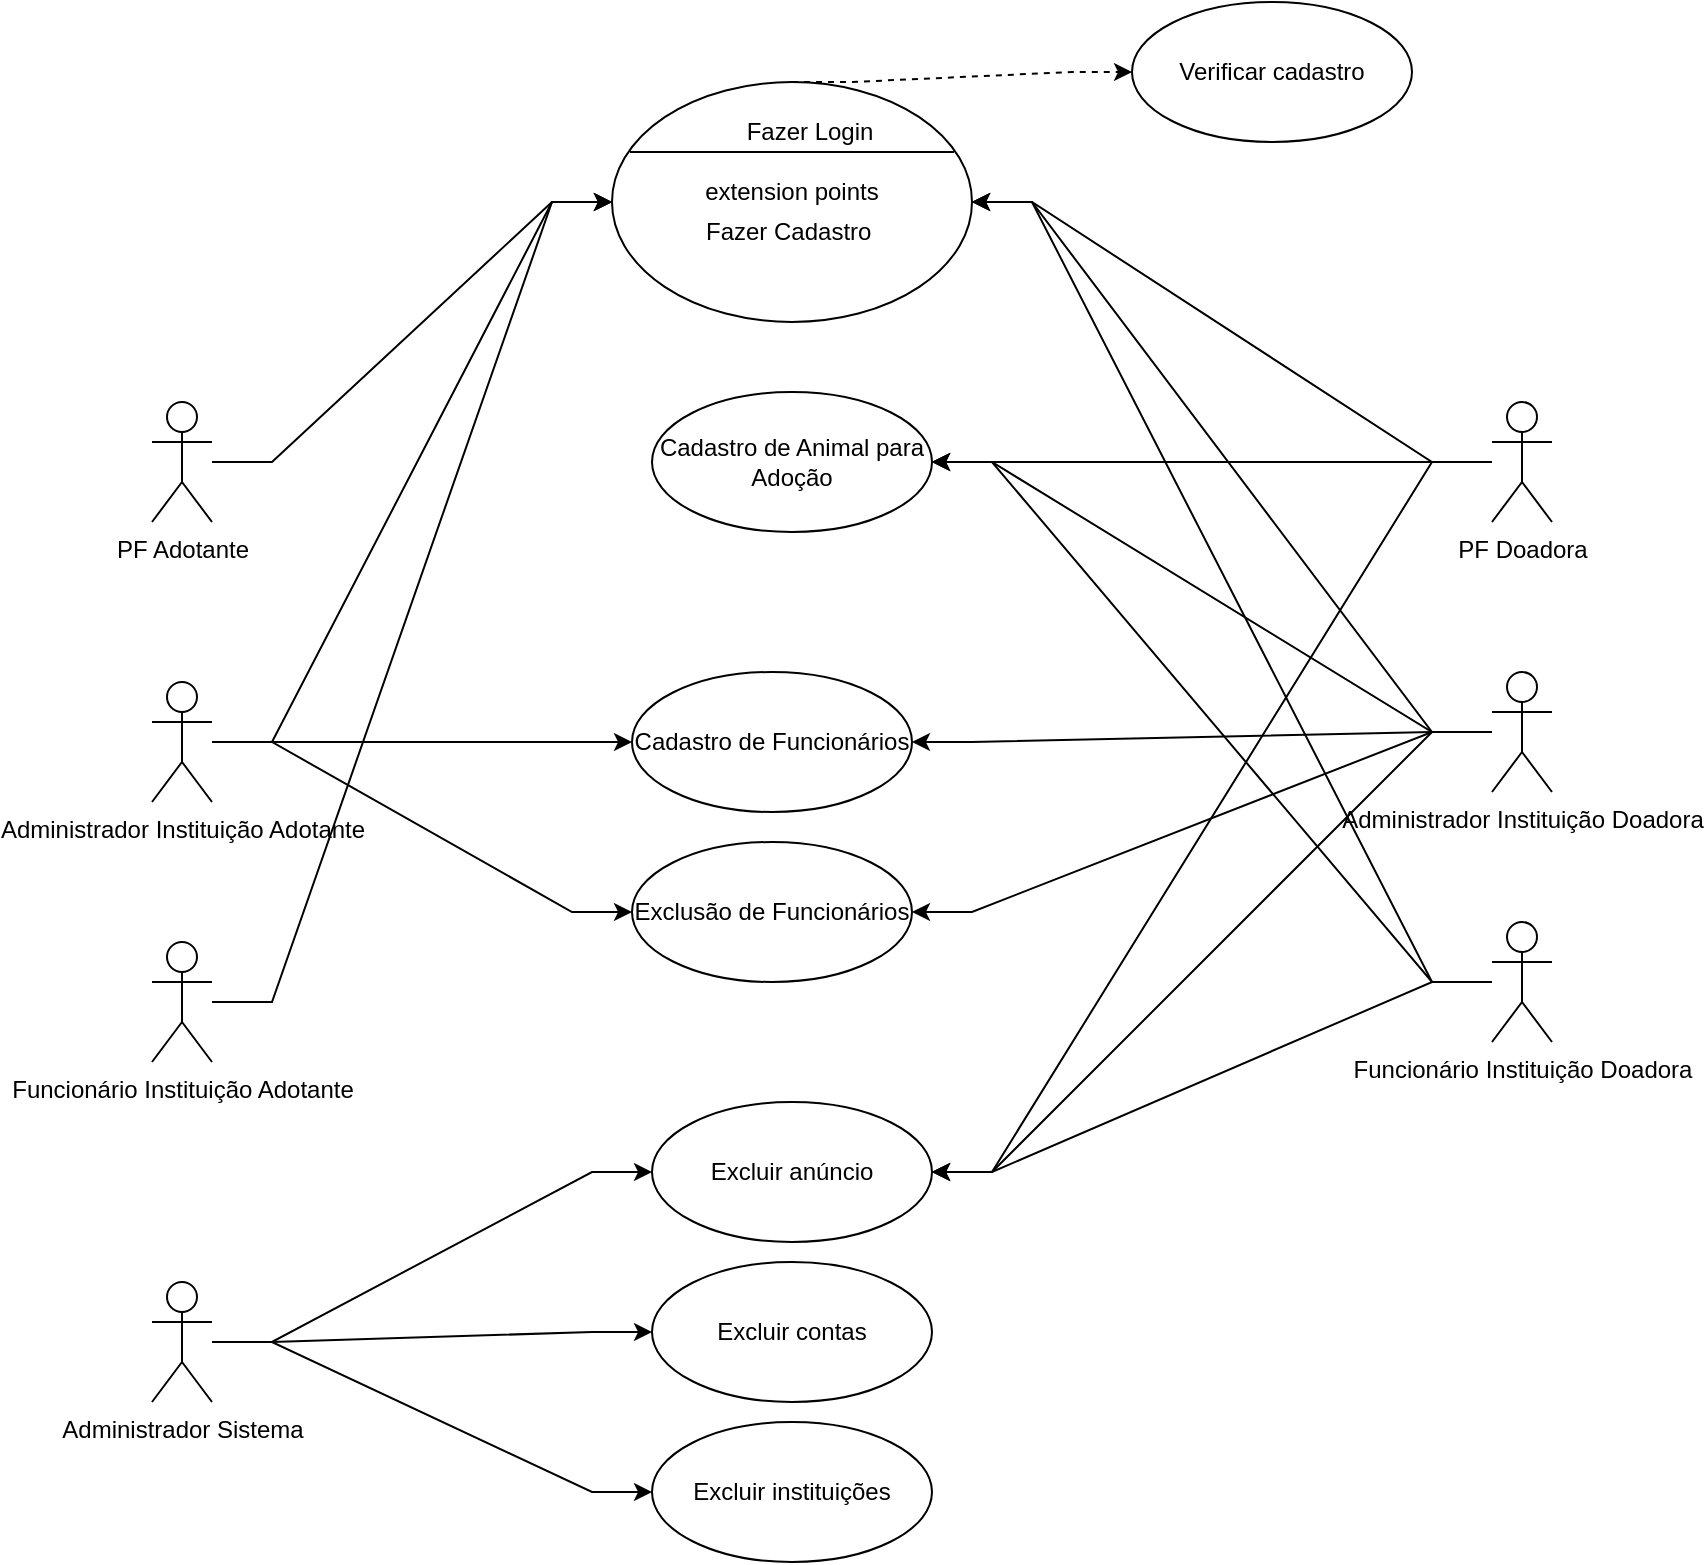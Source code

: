 <mxfile version="26.0.4">
  <diagram id="qbLD6MvRRH6Uopje16A_" name="Página-1">
    <mxGraphModel dx="2261" dy="884" grid="1" gridSize="10" guides="1" tooltips="1" connect="1" arrows="1" fold="1" page="1" pageScale="1" pageWidth="827" pageHeight="1169" math="0" shadow="0">
      <root>
        <mxCell id="0" />
        <mxCell id="1" parent="0" />
        <mxCell id="rOPLHnwD_URoB-REVG2p-28" style="edgeStyle=entityRelationEdgeStyle;rounded=0;orthogonalLoop=1;jettySize=auto;html=1;entryX=0;entryY=0.5;entryDx=0;entryDy=0;" parent="1" source="rOPLHnwD_URoB-REVG2p-1" target="rOPLHnwD_URoB-REVG2p-19" edge="1">
          <mxGeometry relative="1" as="geometry" />
        </mxCell>
        <mxCell id="rOPLHnwD_URoB-REVG2p-1" value="PF Adotante" style="shape=umlActor;verticalLabelPosition=bottom;verticalAlign=top;html=1;outlineConnect=0;" parent="1" vertex="1">
          <mxGeometry x="-330" y="640" width="30" height="60" as="geometry" />
        </mxCell>
        <mxCell id="rOPLHnwD_URoB-REVG2p-18" style="rounded=0;orthogonalLoop=1;jettySize=auto;html=1;entryX=0;entryY=0.5;entryDx=0;entryDy=0;edgeStyle=entityRelationEdgeStyle;strokeColor=default;" parent="1" source="rOPLHnwD_URoB-REVG2p-2" target="rOPLHnwD_URoB-REVG2p-10" edge="1">
          <mxGeometry relative="1" as="geometry" />
        </mxCell>
        <mxCell id="rOPLHnwD_URoB-REVG2p-29" style="edgeStyle=entityRelationEdgeStyle;rounded=0;orthogonalLoop=1;jettySize=auto;html=1;entryX=0;entryY=0.5;entryDx=0;entryDy=0;" parent="1" source="rOPLHnwD_URoB-REVG2p-2" target="rOPLHnwD_URoB-REVG2p-19" edge="1">
          <mxGeometry relative="1" as="geometry">
            <mxPoint x="-130" y="620" as="targetPoint" />
          </mxGeometry>
        </mxCell>
        <mxCell id="YUd78-qt3cvMNxqhrN3Y-9" style="edgeStyle=entityRelationEdgeStyle;rounded=0;orthogonalLoop=1;jettySize=auto;html=1;entryX=0;entryY=0.5;entryDx=0;entryDy=0;" edge="1" parent="1" source="rOPLHnwD_URoB-REVG2p-2" target="YUd78-qt3cvMNxqhrN3Y-8">
          <mxGeometry relative="1" as="geometry" />
        </mxCell>
        <mxCell id="rOPLHnwD_URoB-REVG2p-2" value="Administrador Instituição Adotante" style="shape=umlActor;verticalLabelPosition=bottom;verticalAlign=top;html=1;outlineConnect=0;" parent="1" vertex="1">
          <mxGeometry x="-330" y="780" width="30" height="60" as="geometry" />
        </mxCell>
        <mxCell id="rOPLHnwD_URoB-REVG2p-8" style="edgeStyle=entityRelationEdgeStyle;rounded=0;orthogonalLoop=1;jettySize=auto;html=1;entryX=1;entryY=0.5;entryDx=0;entryDy=0;curved=0;strokeColor=default;" parent="1" source="rOPLHnwD_URoB-REVG2p-5" target="rOPLHnwD_URoB-REVG2p-7" edge="1">
          <mxGeometry relative="1" as="geometry" />
        </mxCell>
        <mxCell id="rOPLHnwD_URoB-REVG2p-30" style="edgeStyle=entityRelationEdgeStyle;rounded=0;orthogonalLoop=1;jettySize=auto;html=1;entryX=1;entryY=0.5;entryDx=0;entryDy=0;" parent="1" source="rOPLHnwD_URoB-REVG2p-5" target="rOPLHnwD_URoB-REVG2p-19" edge="1">
          <mxGeometry relative="1" as="geometry" />
        </mxCell>
        <mxCell id="YUd78-qt3cvMNxqhrN3Y-11" style="edgeStyle=entityRelationEdgeStyle;rounded=0;orthogonalLoop=1;jettySize=auto;html=1;entryX=1;entryY=0.5;entryDx=0;entryDy=0;" edge="1" parent="1" source="rOPLHnwD_URoB-REVG2p-5" target="YUd78-qt3cvMNxqhrN3Y-1">
          <mxGeometry relative="1" as="geometry" />
        </mxCell>
        <mxCell id="rOPLHnwD_URoB-REVG2p-5" value="PF Doadora" style="shape=umlActor;verticalLabelPosition=bottom;verticalAlign=top;html=1;outlineConnect=0;" parent="1" vertex="1">
          <mxGeometry x="340" y="640" width="30" height="60" as="geometry" />
        </mxCell>
        <mxCell id="rOPLHnwD_URoB-REVG2p-9" style="edgeStyle=entityRelationEdgeStyle;rounded=0;orthogonalLoop=1;jettySize=auto;html=1;entryX=1;entryY=0.5;entryDx=0;entryDy=0;curved=0;strokeColor=default;" parent="1" source="rOPLHnwD_URoB-REVG2p-6" target="rOPLHnwD_URoB-REVG2p-7" edge="1">
          <mxGeometry relative="1" as="geometry" />
        </mxCell>
        <mxCell id="rOPLHnwD_URoB-REVG2p-11" style="edgeStyle=entityRelationEdgeStyle;rounded=0;orthogonalLoop=1;jettySize=auto;html=1;entryX=1;entryY=0.5;entryDx=0;entryDy=0;strokeColor=default;" parent="1" source="rOPLHnwD_URoB-REVG2p-6" target="rOPLHnwD_URoB-REVG2p-10" edge="1">
          <mxGeometry relative="1" as="geometry" />
        </mxCell>
        <mxCell id="rOPLHnwD_URoB-REVG2p-31" style="edgeStyle=entityRelationEdgeStyle;rounded=0;orthogonalLoop=1;jettySize=auto;html=1;entryX=1;entryY=0.5;entryDx=0;entryDy=0;" parent="1" source="rOPLHnwD_URoB-REVG2p-6" target="rOPLHnwD_URoB-REVG2p-19" edge="1">
          <mxGeometry relative="1" as="geometry" />
        </mxCell>
        <mxCell id="YUd78-qt3cvMNxqhrN3Y-10" style="edgeStyle=entityRelationEdgeStyle;rounded=0;orthogonalLoop=1;jettySize=auto;html=1;entryX=1;entryY=0.5;entryDx=0;entryDy=0;" edge="1" parent="1" source="rOPLHnwD_URoB-REVG2p-6" target="YUd78-qt3cvMNxqhrN3Y-8">
          <mxGeometry relative="1" as="geometry" />
        </mxCell>
        <mxCell id="YUd78-qt3cvMNxqhrN3Y-12" style="edgeStyle=entityRelationEdgeStyle;rounded=0;orthogonalLoop=1;jettySize=auto;html=1;entryX=1;entryY=0.5;entryDx=0;entryDy=0;" edge="1" parent="1" source="rOPLHnwD_URoB-REVG2p-6" target="YUd78-qt3cvMNxqhrN3Y-1">
          <mxGeometry relative="1" as="geometry">
            <mxPoint x="150" y="1040" as="targetPoint" />
          </mxGeometry>
        </mxCell>
        <mxCell id="rOPLHnwD_URoB-REVG2p-6" value="Administrador Instituição Doadora" style="shape=umlActor;verticalLabelPosition=bottom;verticalAlign=top;html=1;outlineConnect=0;" parent="1" vertex="1">
          <mxGeometry x="340" y="775" width="30" height="60" as="geometry" />
        </mxCell>
        <mxCell id="rOPLHnwD_URoB-REVG2p-7" value="Cadastro de Animal para Adoção" style="ellipse;whiteSpace=wrap;html=1;" parent="1" vertex="1">
          <mxGeometry x="-80" y="635" width="140" height="70" as="geometry" />
        </mxCell>
        <mxCell id="rOPLHnwD_URoB-REVG2p-10" value="Cadastro de Funcionários" style="ellipse;whiteSpace=wrap;html=1;" parent="1" vertex="1">
          <mxGeometry x="-90" y="775" width="140" height="70" as="geometry" />
        </mxCell>
        <mxCell id="rOPLHnwD_URoB-REVG2p-19" value="" style="shape=ellipse;container=1;horizontal=1;horizontalStack=0;resizeParent=1;resizeParentMax=0;resizeLast=0;html=1;dashed=0;collapsible=0;" parent="1" vertex="1">
          <mxGeometry x="-100" y="480" width="180" height="120" as="geometry" />
        </mxCell>
        <mxCell id="rOPLHnwD_URoB-REVG2p-20" value="Fazer Login" style="html=1;strokeColor=none;fillColor=none;align=center;verticalAlign=middle;rotatable=0;whiteSpace=wrap;" parent="rOPLHnwD_URoB-REVG2p-19" vertex="1">
          <mxGeometry x="9" y="10" width="180" height="30" as="geometry" />
        </mxCell>
        <mxCell id="rOPLHnwD_URoB-REVG2p-21" value="" style="line;strokeWidth=1;fillColor=none;rotatable=0;labelPosition=right;points=[];portConstraint=eastwest;dashed=0;resizeWidth=1;" parent="rOPLHnwD_URoB-REVG2p-19" vertex="1">
          <mxGeometry x="9" y="30" width="162" height="10" as="geometry" />
        </mxCell>
        <mxCell id="rOPLHnwD_URoB-REVG2p-22" value="extension points" style="text;html=1;align=center;verticalAlign=middle;rotatable=0;fillColor=none;strokeColor=none;whiteSpace=wrap;" parent="rOPLHnwD_URoB-REVG2p-19" vertex="1">
          <mxGeometry y="40" width="180" height="30" as="geometry" />
        </mxCell>
        <mxCell id="rOPLHnwD_URoB-REVG2p-23" value="Fazer Cadastro" style="text;html=1;align=left;verticalAlign=middle;rotatable=0;spacingLeft=25;fillColor=none;strokeColor=none;whiteSpace=wrap;" parent="rOPLHnwD_URoB-REVG2p-19" vertex="1">
          <mxGeometry x="20" y="60" width="180" height="30" as="geometry" />
        </mxCell>
        <mxCell id="rOPLHnwD_URoB-REVG2p-25" value="Verificar cadastro" style="ellipse;whiteSpace=wrap;html=1;" parent="1" vertex="1">
          <mxGeometry x="160" y="440" width="140" height="70" as="geometry" />
        </mxCell>
        <mxCell id="rOPLHnwD_URoB-REVG2p-27" style="edgeStyle=entityRelationEdgeStyle;rounded=0;orthogonalLoop=1;jettySize=auto;html=1;entryX=0;entryY=0.5;entryDx=0;entryDy=0;dashed=1;elbow=vertical;exitX=0.5;exitY=0;exitDx=0;exitDy=0;" parent="1" source="rOPLHnwD_URoB-REVG2p-19" target="rOPLHnwD_URoB-REVG2p-25" edge="1">
          <mxGeometry relative="1" as="geometry" />
        </mxCell>
        <mxCell id="YUd78-qt3cvMNxqhrN3Y-5" style="edgeStyle=entityRelationEdgeStyle;rounded=0;orthogonalLoop=1;jettySize=auto;html=1;entryX=0;entryY=0.5;entryDx=0;entryDy=0;" edge="1" parent="1" source="P6qWsmmQiO2mp8JgbSfQ-1" target="YUd78-qt3cvMNxqhrN3Y-1">
          <mxGeometry relative="1" as="geometry" />
        </mxCell>
        <mxCell id="YUd78-qt3cvMNxqhrN3Y-6" style="edgeStyle=entityRelationEdgeStyle;rounded=0;orthogonalLoop=1;jettySize=auto;html=1;entryX=0;entryY=0.5;entryDx=0;entryDy=0;" edge="1" parent="1" source="P6qWsmmQiO2mp8JgbSfQ-1" target="YUd78-qt3cvMNxqhrN3Y-2">
          <mxGeometry relative="1" as="geometry" />
        </mxCell>
        <mxCell id="YUd78-qt3cvMNxqhrN3Y-7" style="edgeStyle=entityRelationEdgeStyle;rounded=0;orthogonalLoop=1;jettySize=auto;html=1;entryX=0;entryY=0.5;entryDx=0;entryDy=0;" edge="1" parent="1" source="P6qWsmmQiO2mp8JgbSfQ-1" target="YUd78-qt3cvMNxqhrN3Y-3">
          <mxGeometry relative="1" as="geometry" />
        </mxCell>
        <mxCell id="P6qWsmmQiO2mp8JgbSfQ-1" value="Administrador Sistema" style="shape=umlActor;verticalLabelPosition=bottom;verticalAlign=top;html=1;outlineConnect=0;" parent="1" vertex="1">
          <mxGeometry x="-330" y="1080" width="30" height="60" as="geometry" />
        </mxCell>
        <mxCell id="YUd78-qt3cvMNxqhrN3Y-1" value="Excluir anúncio" style="ellipse;whiteSpace=wrap;html=1;" vertex="1" parent="1">
          <mxGeometry x="-80" y="990" width="140" height="70" as="geometry" />
        </mxCell>
        <mxCell id="YUd78-qt3cvMNxqhrN3Y-2" value="Excluir contas" style="ellipse;whiteSpace=wrap;html=1;" vertex="1" parent="1">
          <mxGeometry x="-80" y="1070" width="140" height="70" as="geometry" />
        </mxCell>
        <mxCell id="YUd78-qt3cvMNxqhrN3Y-3" value="Excluir instituições" style="ellipse;whiteSpace=wrap;html=1;" vertex="1" parent="1">
          <mxGeometry x="-80" y="1150" width="140" height="70" as="geometry" />
        </mxCell>
        <mxCell id="YUd78-qt3cvMNxqhrN3Y-8" value="Exclusão de Funcionários" style="ellipse;whiteSpace=wrap;html=1;" vertex="1" parent="1">
          <mxGeometry x="-90" y="860" width="140" height="70" as="geometry" />
        </mxCell>
        <mxCell id="YUd78-qt3cvMNxqhrN3Y-17" style="edgeStyle=entityRelationEdgeStyle;shape=connector;rounded=0;orthogonalLoop=1;jettySize=auto;html=1;entryX=1;entryY=0.5;entryDx=0;entryDy=0;strokeColor=default;align=center;verticalAlign=middle;fontFamily=Helvetica;fontSize=11;fontColor=default;labelBackgroundColor=default;endArrow=classic;" edge="1" parent="1" source="YUd78-qt3cvMNxqhrN3Y-13" target="rOPLHnwD_URoB-REVG2p-19">
          <mxGeometry relative="1" as="geometry" />
        </mxCell>
        <mxCell id="YUd78-qt3cvMNxqhrN3Y-19" style="edgeStyle=entityRelationEdgeStyle;shape=connector;rounded=0;orthogonalLoop=1;jettySize=auto;html=1;entryX=1;entryY=0.5;entryDx=0;entryDy=0;strokeColor=default;align=center;verticalAlign=middle;fontFamily=Helvetica;fontSize=11;fontColor=default;labelBackgroundColor=default;endArrow=classic;" edge="1" parent="1" source="YUd78-qt3cvMNxqhrN3Y-13" target="YUd78-qt3cvMNxqhrN3Y-1">
          <mxGeometry relative="1" as="geometry" />
        </mxCell>
        <mxCell id="YUd78-qt3cvMNxqhrN3Y-20" style="edgeStyle=entityRelationEdgeStyle;shape=connector;rounded=0;orthogonalLoop=1;jettySize=auto;html=1;entryX=1;entryY=0.5;entryDx=0;entryDy=0;strokeColor=default;align=center;verticalAlign=middle;fontFamily=Helvetica;fontSize=11;fontColor=default;labelBackgroundColor=default;endArrow=classic;" edge="1" parent="1" source="YUd78-qt3cvMNxqhrN3Y-13" target="rOPLHnwD_URoB-REVG2p-7">
          <mxGeometry relative="1" as="geometry" />
        </mxCell>
        <mxCell id="YUd78-qt3cvMNxqhrN3Y-13" value="Funcionário Instituição Doadora" style="shape=umlActor;verticalLabelPosition=bottom;verticalAlign=top;html=1;outlineConnect=0;" vertex="1" parent="1">
          <mxGeometry x="340" y="900" width="30" height="60" as="geometry" />
        </mxCell>
        <mxCell id="YUd78-qt3cvMNxqhrN3Y-16" style="edgeStyle=entityRelationEdgeStyle;rounded=0;orthogonalLoop=1;jettySize=auto;html=1;entryX=0;entryY=0.5;entryDx=0;entryDy=0;" edge="1" parent="1" source="YUd78-qt3cvMNxqhrN3Y-14" target="rOPLHnwD_URoB-REVG2p-19">
          <mxGeometry relative="1" as="geometry">
            <mxPoint x="-120" y="610" as="targetPoint" />
          </mxGeometry>
        </mxCell>
        <mxCell id="YUd78-qt3cvMNxqhrN3Y-14" value="Funcionário Instituição Adotante" style="shape=umlActor;verticalLabelPosition=bottom;verticalAlign=top;html=1;outlineConnect=0;" vertex="1" parent="1">
          <mxGeometry x="-330" y="910" width="30" height="60" as="geometry" />
        </mxCell>
      </root>
    </mxGraphModel>
  </diagram>
</mxfile>
